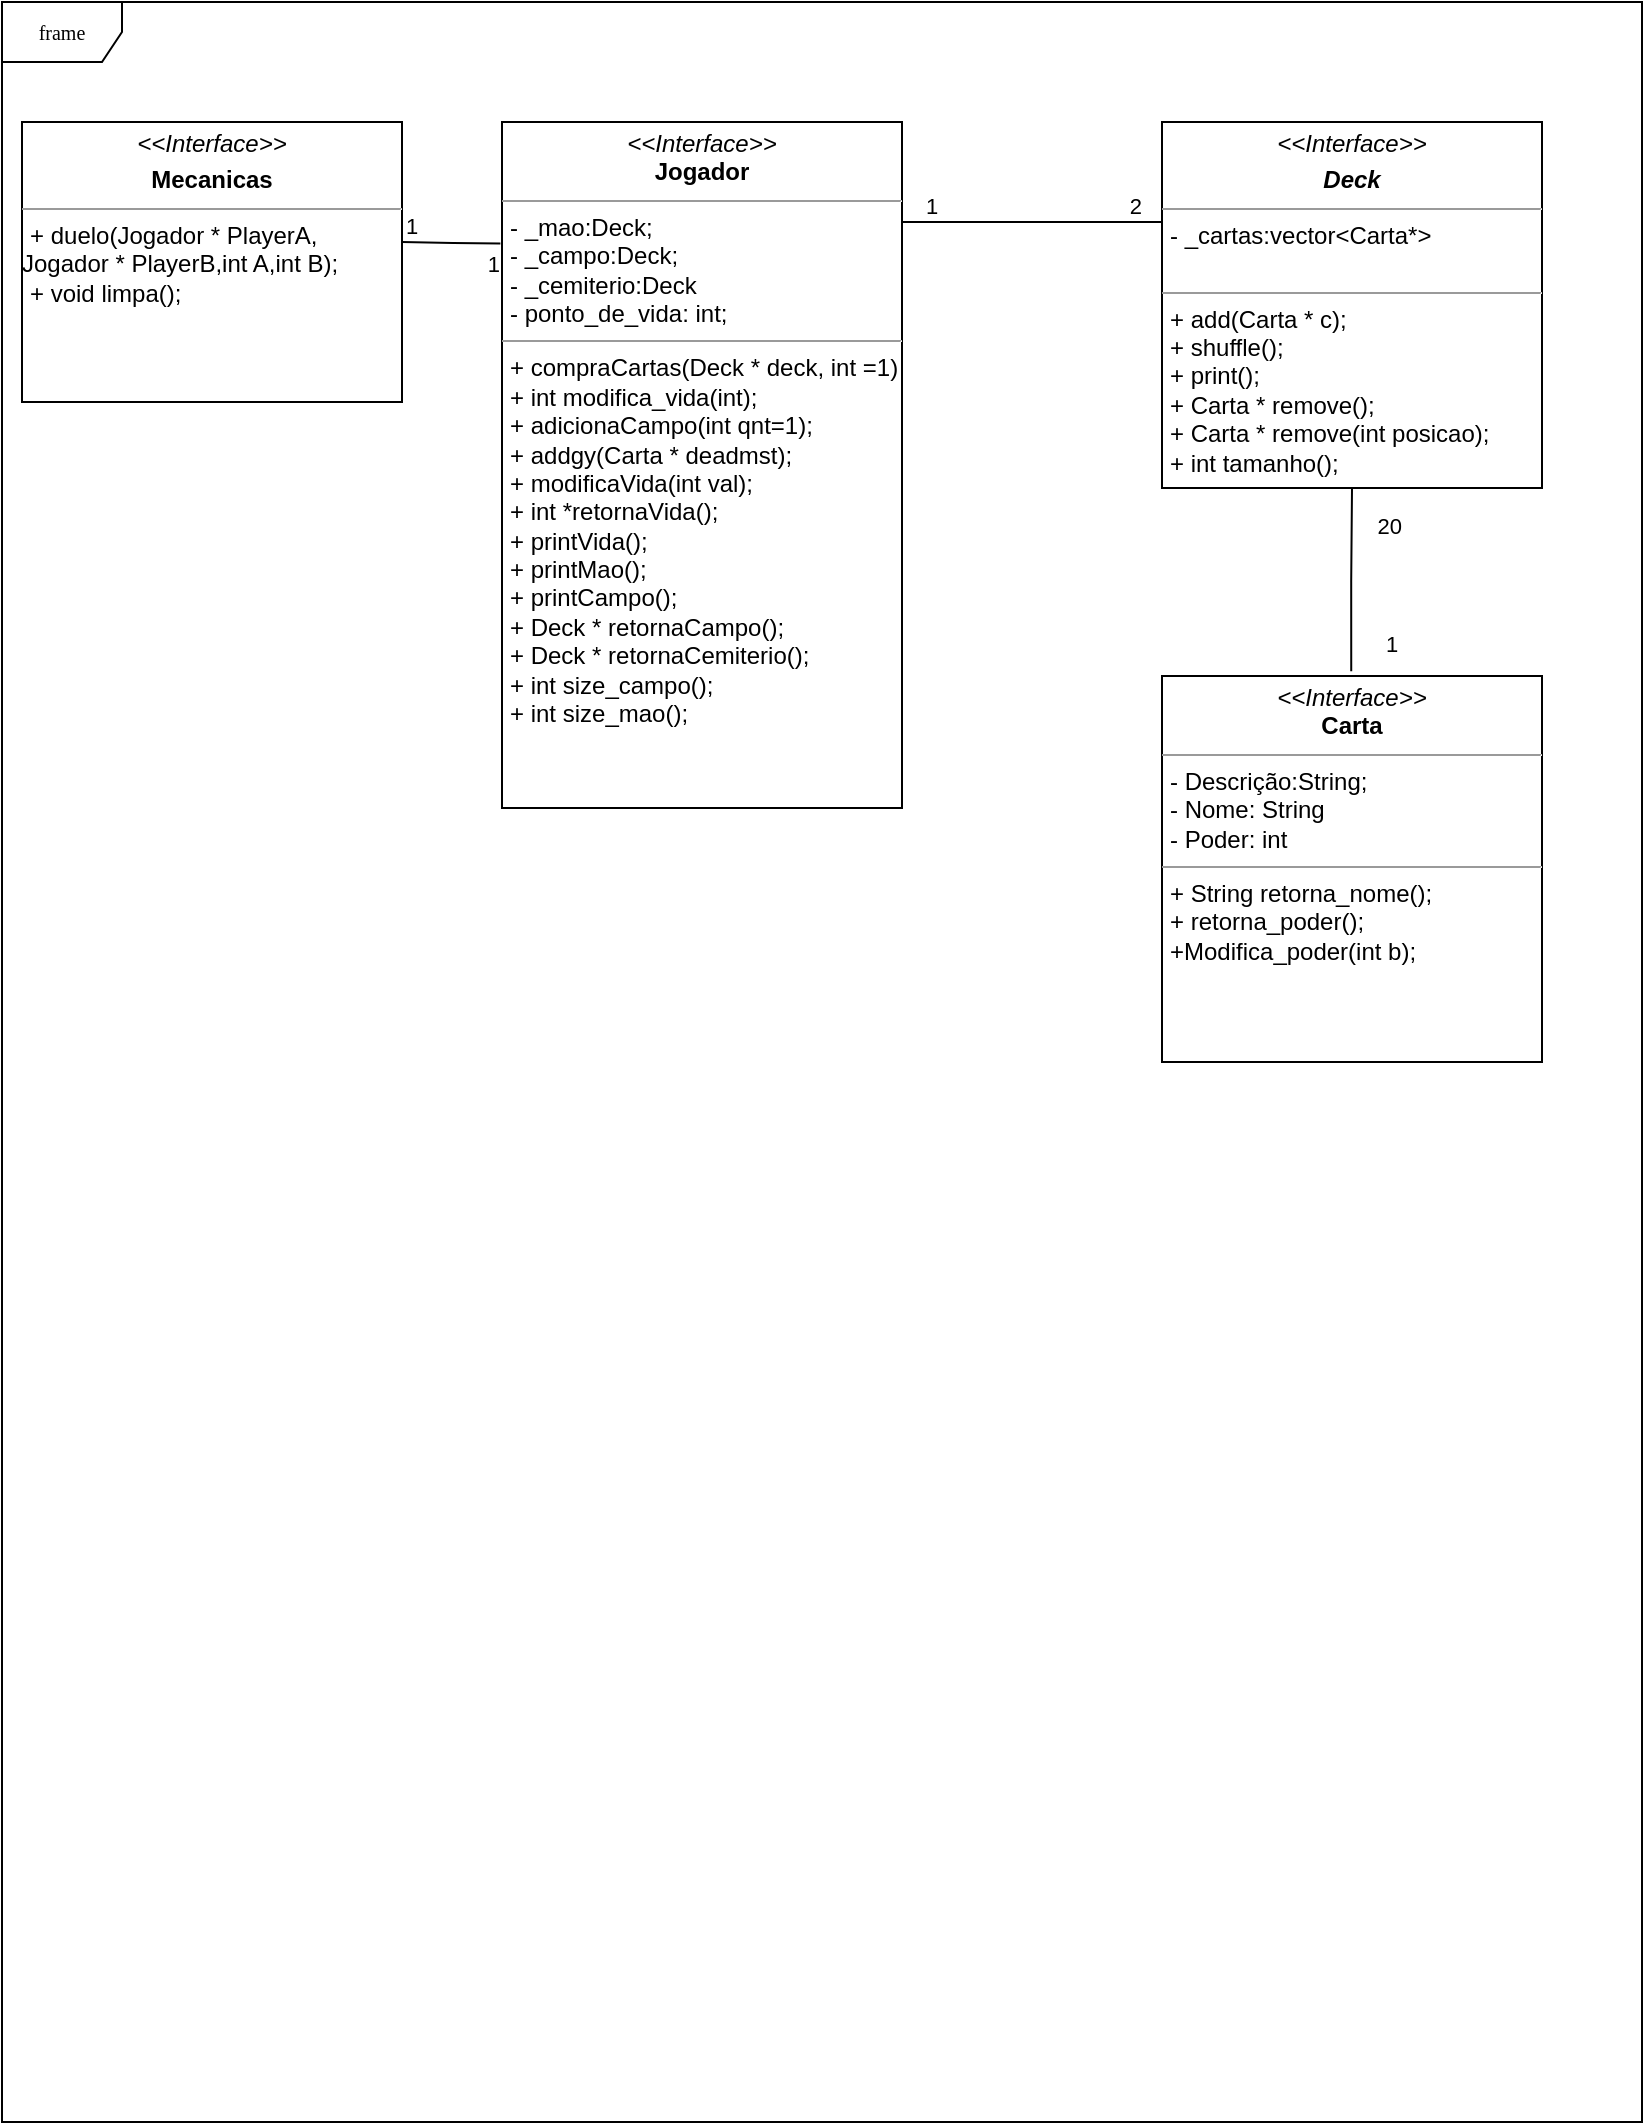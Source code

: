 <mxfile version="20.1.1" type="device"><diagram name="Page-1" id="c4acf3e9-155e-7222-9cf6-157b1a14988f"><mxGraphModel dx="950" dy="454" grid="1" gridSize="10" guides="1" tooltips="1" connect="1" arrows="1" fold="1" page="1" pageScale="1" pageWidth="850" pageHeight="1100" background="none" math="0" shadow="0"><root><mxCell id="0"/><mxCell id="1" parent="0"/><mxCell id="17acba5748e5396b-1" value="frame" style="shape=umlFrame;whiteSpace=wrap;html=1;rounded=0;shadow=0;comic=0;labelBackgroundColor=none;strokeWidth=1;fontFamily=Verdana;fontSize=10;align=center;" parent="1" vertex="1"><mxGeometry x="30" y="20" width="820" height="1060" as="geometry"/></mxCell><mxCell id="5d2195bd80daf111-15" value="&lt;p style=&quot;margin:0px;margin-top:4px;text-align:center;&quot;&gt;&lt;i&gt;&amp;lt;&amp;lt;Interface&amp;gt;&amp;gt;&lt;/i&gt;&lt;br&gt;&lt;b&gt;Jogador&lt;/b&gt;&lt;/p&gt;&lt;hr size=&quot;1&quot;&gt;&lt;p style=&quot;margin:0px;margin-left:4px;&quot;&gt;- _mao:Deck;&lt;/p&gt;&lt;p style=&quot;margin:0px;margin-left:4px;&quot;&gt;- _campo:Deck;&lt;/p&gt;&lt;p style=&quot;margin:0px;margin-left:4px;&quot;&gt;- _cemiterio:Deck&lt;br&gt;- ponto_de_vida: int;&lt;br&gt;&lt;/p&gt;&lt;hr size=&quot;1&quot;&gt;&lt;p style=&quot;margin:0px;margin-left:4px;&quot;&gt;+ compraCartas(Deck * deck, int =1)&lt;br&gt;+ int modifica_vida(int);&lt;/p&gt;&lt;p style=&quot;margin:0px;margin-left:4px;&quot;&gt;+ adicionaCampo(int qnt=1);&lt;/p&gt;&lt;p style=&quot;margin:0px;margin-left:4px;&quot;&gt;+ addgy(Carta * deadmst);&lt;/p&gt;&lt;p style=&quot;margin:0px;margin-left:4px;&quot;&gt;+ modificaVida(int val);&lt;/p&gt;&lt;p style=&quot;margin:0px;margin-left:4px;&quot;&gt;+ int *retornaVida();&lt;/p&gt;&lt;p style=&quot;margin:0px;margin-left:4px;&quot;&gt;+ printVida();&lt;/p&gt;&lt;p style=&quot;margin:0px;margin-left:4px;&quot;&gt;+ printMao();&lt;/p&gt;&lt;p style=&quot;margin:0px;margin-left:4px;&quot;&gt;+ printCampo();&lt;/p&gt;&lt;p style=&quot;margin:0px;margin-left:4px;&quot;&gt;+ Deck * retornaCampo();&lt;/p&gt;&lt;p style=&quot;margin:0px;margin-left:4px;&quot;&gt;+ Deck * retornaCemiterio();&lt;/p&gt;&lt;p style=&quot;margin:0px;margin-left:4px;&quot;&gt;+ int size_campo();&lt;/p&gt;&lt;p style=&quot;margin:0px;margin-left:4px;&quot;&gt;+ int size_mao();&lt;/p&gt;&lt;p style=&quot;margin:0px;margin-left:4px;&quot;&gt;&lt;br&gt;&lt;/p&gt;&lt;p style=&quot;margin:0px;margin-left:4px;&quot;&gt;&lt;br&gt;&lt;/p&gt;" style="verticalAlign=top;align=left;overflow=fill;fontSize=12;fontFamily=Helvetica;html=1;rounded=0;shadow=0;comic=0;labelBackgroundColor=none;strokeWidth=1" parent="1" vertex="1"><mxGeometry x="280" y="80" width="200" height="343" as="geometry"/></mxCell><mxCell id="5d2195bd80daf111-18" value="&lt;p style=&quot;margin:0px;margin-top:4px;text-align:center;&quot;&gt;&lt;i&gt;&amp;lt;&amp;lt;Interface&amp;gt;&amp;gt;&lt;/i&gt;&lt;/p&gt;&lt;p style=&quot;margin:0px;margin-top:4px;text-align:center;&quot;&gt;&lt;i&gt;&lt;b&gt;Deck&lt;/b&gt;&lt;br&gt;&lt;/i&gt;&lt;/p&gt;&lt;hr size=&quot;1&quot;&gt;&lt;p style=&quot;margin:0px;margin-left:4px;&quot;&gt;- _cartas:vector&amp;lt;Carta*&amp;gt;&lt;br&gt;&lt;br&gt;&lt;/p&gt;&lt;hr size=&quot;1&quot;&gt;&lt;p style=&quot;margin:0px;margin-left:4px;&quot;&gt;+ add(Carta * c);&lt;br&gt;+ shuffle();&lt;/p&gt;&lt;p style=&quot;margin:0px;margin-left:4px;&quot;&gt;+ print();&lt;/p&gt;&lt;p style=&quot;margin:0px;margin-left:4px;&quot;&gt;+ Carta * remove();&lt;/p&gt;&lt;p style=&quot;margin:0px;margin-left:4px;&quot;&gt;+ Carta * remove(int posicao);&lt;/p&gt;&lt;p style=&quot;margin:0px;margin-left:4px;&quot;&gt;+ int tamanho();&lt;/p&gt;&lt;p style=&quot;margin:0px;margin-left:4px;&quot;&gt;&lt;br&gt;&lt;/p&gt;" style="verticalAlign=top;align=left;overflow=fill;fontSize=12;fontFamily=Helvetica;html=1;rounded=0;shadow=0;comic=0;labelBackgroundColor=none;strokeWidth=1" parent="1" vertex="1"><mxGeometry x="610" y="80" width="190" height="183" as="geometry"/></mxCell><mxCell id="5d2195bd80daf111-19" value="&lt;p style=&quot;margin:0px;margin-top:4px;text-align:center;&quot;&gt;&lt;i&gt;&amp;lt;&amp;lt;Interface&amp;gt;&amp;gt;&lt;/i&gt;&lt;br&gt;&lt;b&gt;Carta&lt;/b&gt;&lt;/p&gt;&lt;hr size=&quot;1&quot;&gt;&lt;p style=&quot;margin:0px;margin-left:4px;&quot;&gt;- Descrição:String;&lt;br&gt;- Nome: String&lt;/p&gt;&lt;p style=&quot;margin:0px;margin-left:4px;&quot;&gt;- Poder: int&lt;br&gt;&lt;/p&gt;&lt;hr size=&quot;1&quot;&gt;&lt;p style=&quot;margin:0px;margin-left:4px;&quot;&gt;+ String retorna_nome();&lt;br&gt;+ retorna_poder();&lt;/p&gt;&lt;p style=&quot;margin:0px;margin-left:4px;&quot;&gt;+Modifica_poder(int b);&lt;/p&gt;&lt;p style=&quot;margin:0px;margin-left:4px;&quot;&gt;&lt;br&gt;&lt;/p&gt;" style="verticalAlign=top;align=left;overflow=fill;fontSize=12;fontFamily=Helvetica;html=1;rounded=0;shadow=0;comic=0;labelBackgroundColor=none;strokeWidth=1" parent="1" vertex="1"><mxGeometry x="610" y="357" width="190" height="193" as="geometry"/></mxCell><mxCell id="5d2195bd80daf111-20" value="&lt;p style=&quot;margin:0px;margin-top:4px;text-align:center;&quot;&gt;&lt;i&gt;&amp;lt;&amp;lt;Interface&amp;gt;&amp;gt;&lt;/i&gt;&lt;/p&gt;&lt;p style=&quot;margin:0px;margin-top:4px;text-align:center;&quot;&gt;&lt;b style=&quot;&quot;&gt;Mecanicas&lt;/b&gt;&lt;br&gt;&lt;b&gt;&lt;/b&gt;&lt;/p&gt;&lt;hr size=&quot;1&quot;&gt;&lt;p style=&quot;margin:0px;margin-left:4px;&quot;&gt;&lt;/p&gt;&lt;p style=&quot;margin:0px;margin-left:4px;&quot;&gt;+ duelo(Jogador * PlayerA,&lt;/p&gt;Jogador * PlayerB,int A,int B);&lt;br&gt;&lt;p style=&quot;margin:0px;margin-left:4px;&quot;&gt;+ void limpa();&lt;/p&gt;" style="verticalAlign=top;align=left;overflow=fill;fontSize=12;fontFamily=Helvetica;html=1;rounded=0;shadow=0;comic=0;labelBackgroundColor=none;strokeWidth=1" parent="1" vertex="1"><mxGeometry x="40" y="80" width="190" height="140" as="geometry"/></mxCell><mxCell id="Hr2MSPRbmgjkNZizLy9G-4" value="" style="endArrow=none;html=1;edgeStyle=orthogonalEdgeStyle;rounded=0;exitX=0.498;exitY=-0.012;exitDx=0;exitDy=0;exitPerimeter=0;entryX=0.5;entryY=1;entryDx=0;entryDy=0;" edge="1" parent="1" source="5d2195bd80daf111-19" target="5d2195bd80daf111-18"><mxGeometry relative="1" as="geometry"><mxPoint x="660" y="310" as="sourcePoint"/><mxPoint x="820" y="310" as="targetPoint"/></mxGeometry></mxCell><mxCell id="Hr2MSPRbmgjkNZizLy9G-5" value="1" style="edgeLabel;resizable=0;html=1;align=left;verticalAlign=bottom;" connectable="0" vertex="1" parent="Hr2MSPRbmgjkNZizLy9G-4"><mxGeometry x="-1" relative="1" as="geometry"><mxPoint x="15" y="-5" as="offset"/></mxGeometry></mxCell><mxCell id="Hr2MSPRbmgjkNZizLy9G-6" value="20" style="edgeLabel;resizable=0;html=1;align=right;verticalAlign=bottom;" connectable="0" vertex="1" parent="Hr2MSPRbmgjkNZizLy9G-4"><mxGeometry x="1" relative="1" as="geometry"><mxPoint x="25" y="27" as="offset"/></mxGeometry></mxCell><mxCell id="Hr2MSPRbmgjkNZizLy9G-7" value="" style="endArrow=none;html=1;edgeStyle=orthogonalEdgeStyle;rounded=0;entryX=0;entryY=0.297;entryDx=0;entryDy=0;entryPerimeter=0;" edge="1" parent="1" target="5d2195bd80daf111-18"><mxGeometry relative="1" as="geometry"><mxPoint x="480" y="130" as="sourcePoint"/><mxPoint x="640" y="130" as="targetPoint"/><Array as="points"><mxPoint x="610" y="130"/></Array></mxGeometry></mxCell><mxCell id="Hr2MSPRbmgjkNZizLy9G-8" value="1" style="edgeLabel;resizable=0;html=1;align=left;verticalAlign=bottom;" connectable="0" vertex="1" parent="Hr2MSPRbmgjkNZizLy9G-7"><mxGeometry x="-1" relative="1" as="geometry"><mxPoint x="10" as="offset"/></mxGeometry></mxCell><mxCell id="Hr2MSPRbmgjkNZizLy9G-9" value="2" style="edgeLabel;resizable=0;html=1;align=right;verticalAlign=bottom;" connectable="0" vertex="1" parent="Hr2MSPRbmgjkNZizLy9G-7"><mxGeometry x="1" relative="1" as="geometry"><mxPoint x="-10" y="-4" as="offset"/></mxGeometry></mxCell><mxCell id="Hr2MSPRbmgjkNZizLy9G-10" value="" style="endArrow=none;html=1;edgeStyle=orthogonalEdgeStyle;rounded=0;entryX=-0.004;entryY=0.177;entryDx=0;entryDy=0;entryPerimeter=0;" edge="1" parent="1" target="5d2195bd80daf111-15"><mxGeometry relative="1" as="geometry"><mxPoint x="230" y="140" as="sourcePoint"/><mxPoint x="390" y="140" as="targetPoint"/></mxGeometry></mxCell><mxCell id="Hr2MSPRbmgjkNZizLy9G-11" value="1" style="edgeLabel;resizable=0;html=1;align=left;verticalAlign=bottom;" connectable="0" vertex="1" parent="Hr2MSPRbmgjkNZizLy9G-10"><mxGeometry x="-1" relative="1" as="geometry"/></mxCell><mxCell id="Hr2MSPRbmgjkNZizLy9G-12" value="1" style="edgeLabel;resizable=0;html=1;align=right;verticalAlign=bottom;" connectable="0" vertex="1" parent="Hr2MSPRbmgjkNZizLy9G-10"><mxGeometry x="1" relative="1" as="geometry"><mxPoint y="19" as="offset"/></mxGeometry></mxCell></root></mxGraphModel></diagram></mxfile>